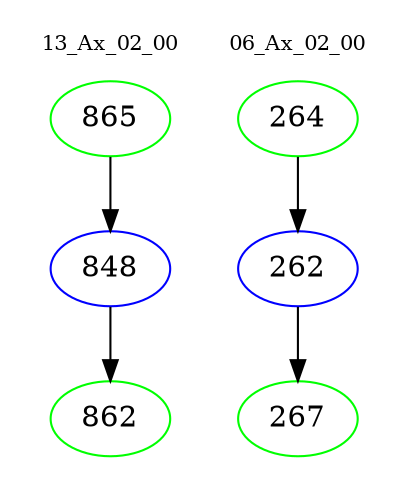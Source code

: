 digraph{
subgraph cluster_0 {
color = white
label = "13_Ax_02_00";
fontsize=10;
T0_865 [label="865", color="green"]
T0_865 -> T0_848 [color="black"]
T0_848 [label="848", color="blue"]
T0_848 -> T0_862 [color="black"]
T0_862 [label="862", color="green"]
}
subgraph cluster_1 {
color = white
label = "06_Ax_02_00";
fontsize=10;
T1_264 [label="264", color="green"]
T1_264 -> T1_262 [color="black"]
T1_262 [label="262", color="blue"]
T1_262 -> T1_267 [color="black"]
T1_267 [label="267", color="green"]
}
}
